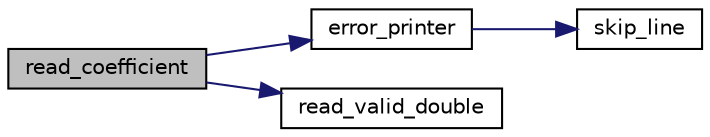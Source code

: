 digraph "read_coefficient"
{
 // LATEX_PDF_SIZE
  edge [fontname="Helvetica",fontsize="10",labelfontname="Helvetica",labelfontsize="10"];
  node [fontname="Helvetica",fontsize="10",shape=record];
  rankdir="LR";
  Node1 [label="read_coefficient",height=0.2,width=0.4,color="black", fillcolor="grey75", style="filled", fontcolor="black",tooltip=" "];
  Node1 -> Node2 [color="midnightblue",fontsize="10",style="solid",fontname="Helvetica"];
  Node2 [label="error_printer",height=0.2,width=0.4,color="black", fillcolor="white", style="filled",URL="$error_8cpp.html#a12e2b8237677e38e9dfeb4f6e86154f5",tooltip=" "];
  Node2 -> Node3 [color="midnightblue",fontsize="10",style="solid",fontname="Helvetica"];
  Node3 [label="skip_line",height=0.2,width=0.4,color="black", fillcolor="white", style="filled",URL="$interface_8cpp.html#a414daf603ed0764e620c131477f3716e",tooltip=" "];
  Node1 -> Node4 [color="midnightblue",fontsize="10",style="solid",fontname="Helvetica"];
  Node4 [label="read_valid_double",height=0.2,width=0.4,color="black", fillcolor="white", style="filled",URL="$interface_8cpp.html#a38cbd1e1a77607ca671449e1e93bbbf2",tooltip=" "];
}
